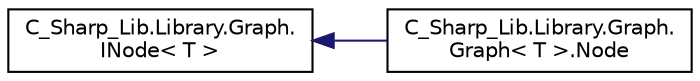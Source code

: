 digraph "Graphical Class Hierarchy"
{
 // LATEX_PDF_SIZE
  edge [fontname="Helvetica",fontsize="10",labelfontname="Helvetica",labelfontsize="10"];
  node [fontname="Helvetica",fontsize="10",shape=record];
  rankdir="LR";
  Node0 [label="C_Sharp_Lib.Library.Graph.\lINode\< T \>",height=0.2,width=0.4,color="black", fillcolor="white", style="filled",URL="$interface_c___sharp___lib_1_1_library_1_1_graph_1_1_i_node.html",tooltip=" "];
  Node0 -> Node1 [dir="back",color="midnightblue",fontsize="10",style="solid",fontname="Helvetica"];
  Node1 [label="C_Sharp_Lib.Library.Graph.\lGraph\< T \>.Node",height=0.2,width=0.4,color="black", fillcolor="white", style="filled",URL="$class_c___sharp___lib_1_1_library_1_1_graph_1_1_graph_1_1_node.html",tooltip=" "];
}
